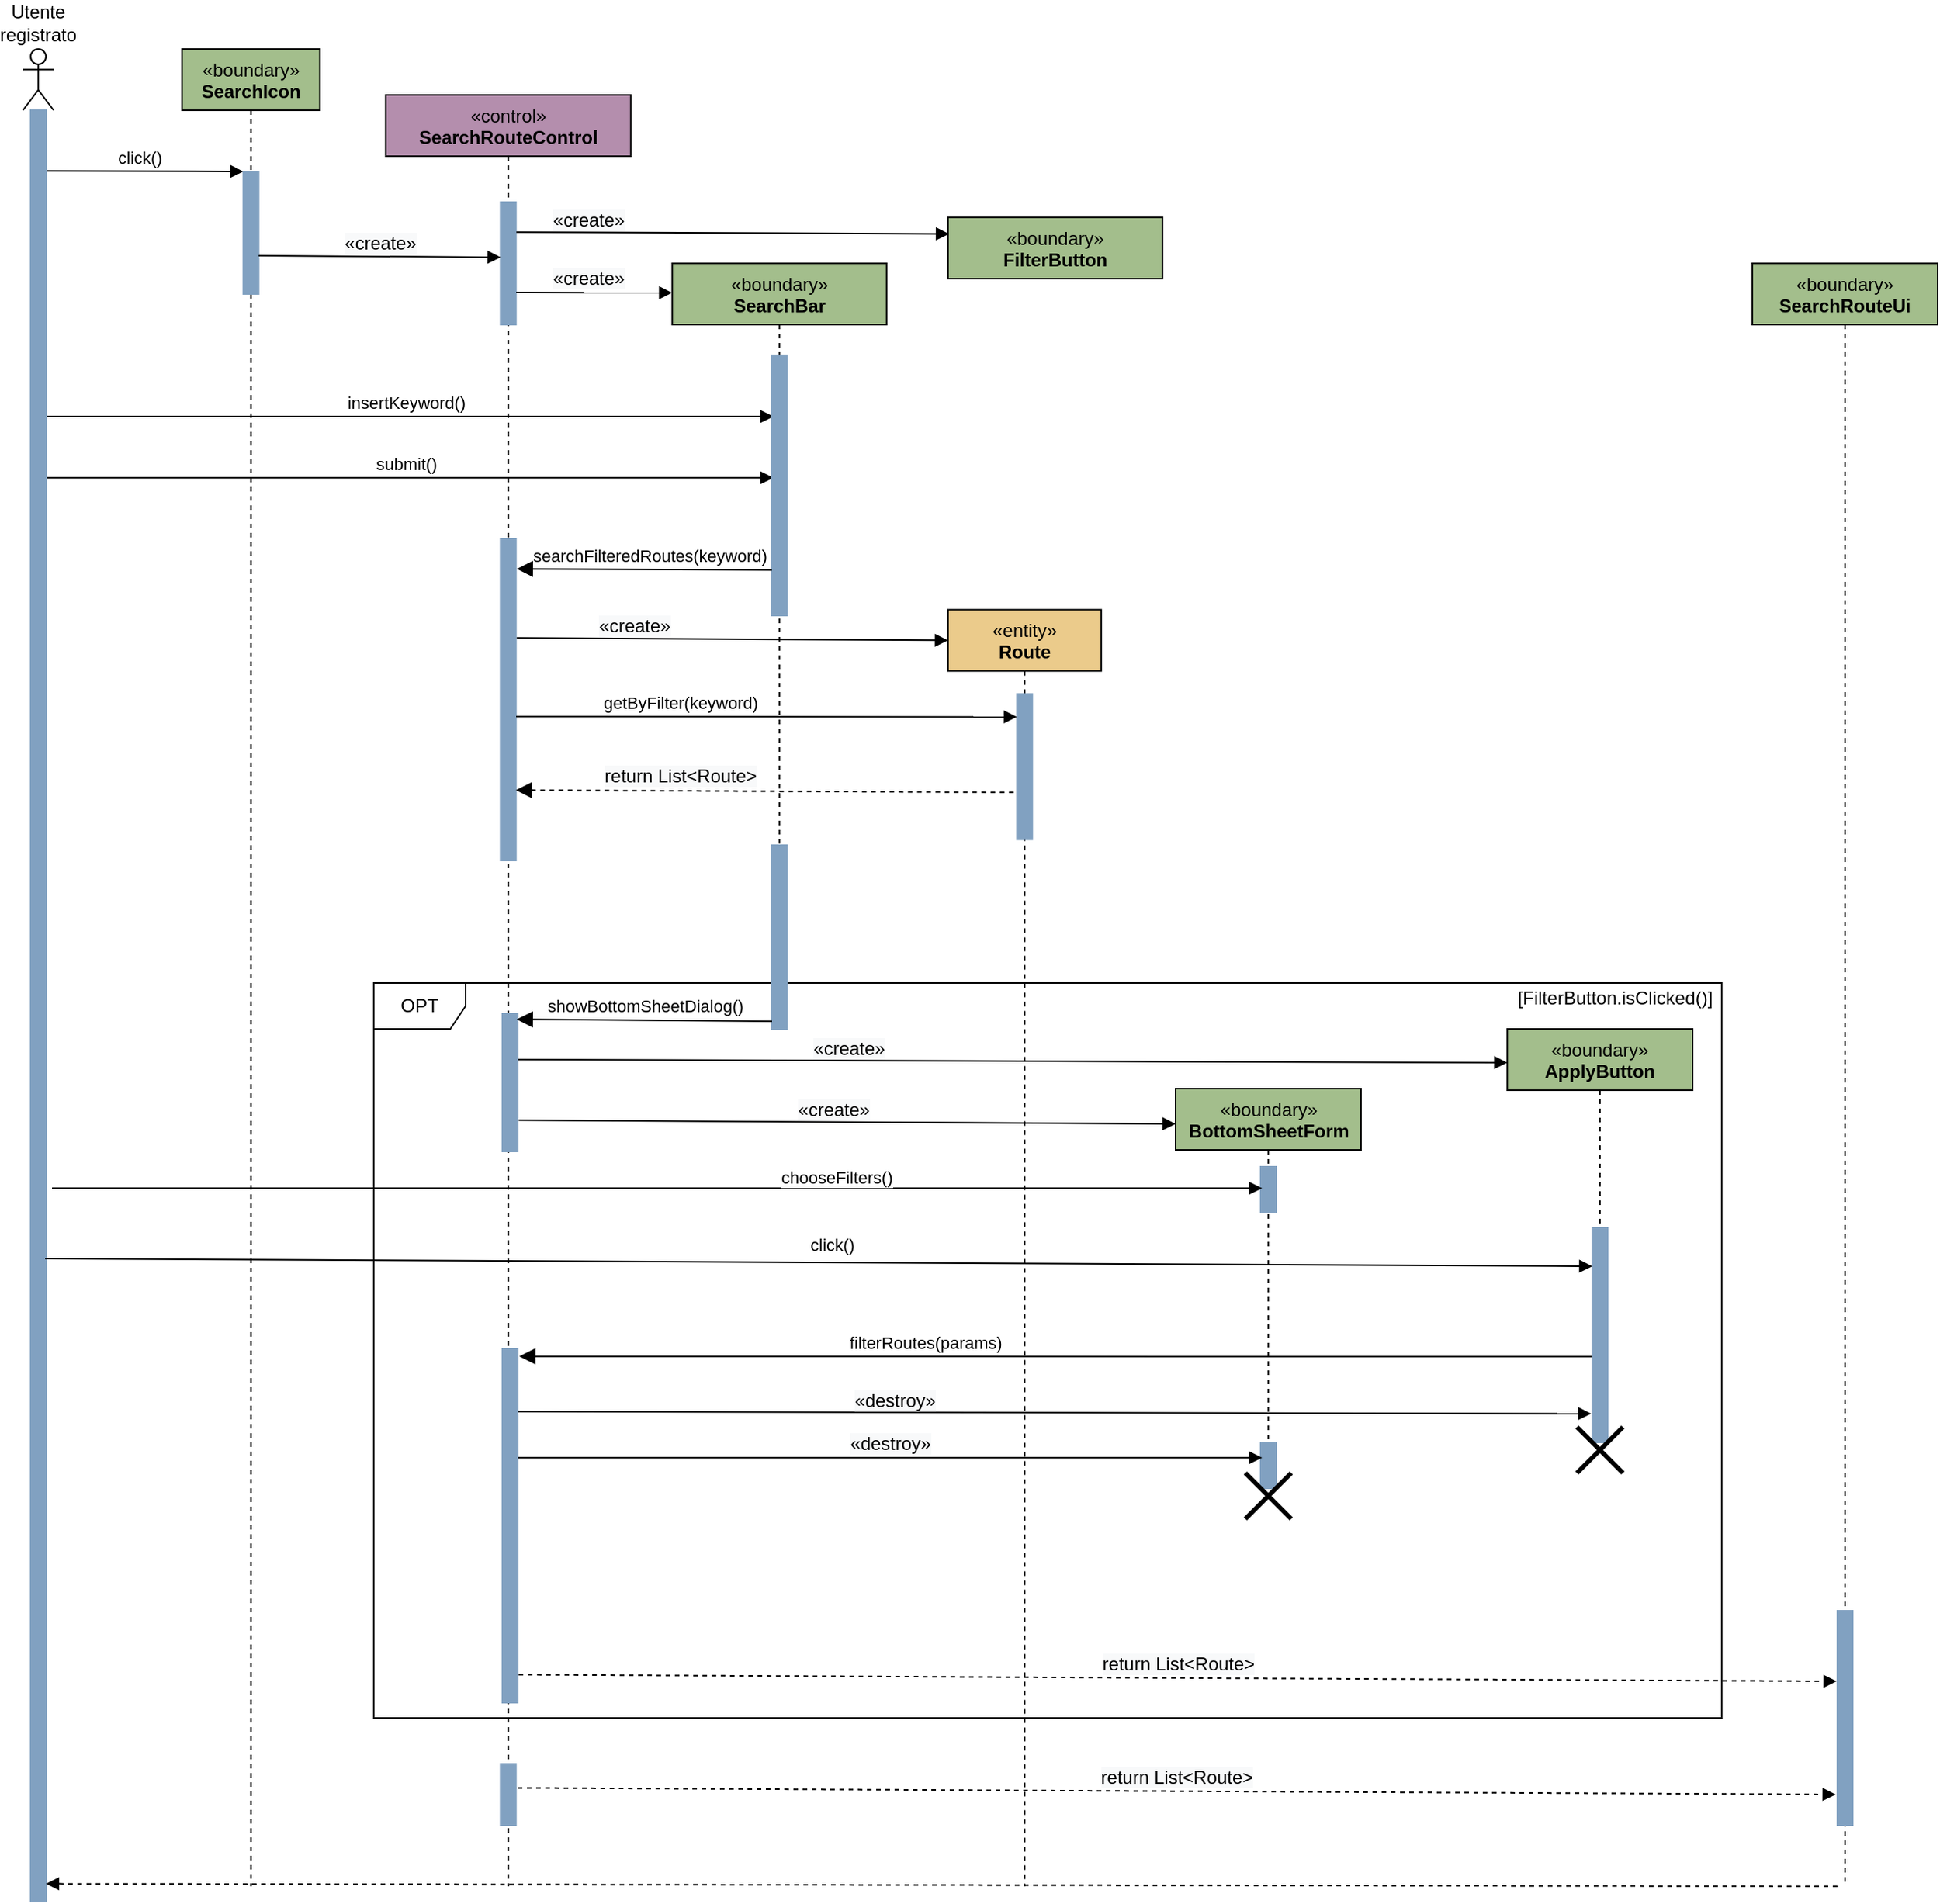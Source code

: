 <mxfile version="17.2.4" type="github" pages="2">
  <diagram id="DeaROObW_h7Y9myD4udL" name="Ricerca Itinerario">
    <mxGraphModel dx="3380" dy="2250" grid="1" gridSize="10" guides="1" tooltips="1" connect="1" arrows="1" fold="1" page="1" pageScale="1" pageWidth="827" pageHeight="1100" math="0" shadow="0">
      <root>
        <mxCell id="0" />
        <mxCell id="1" parent="0" />
        <mxCell id="ZRxIDi5r5gTPxb1IAKit-91" value="click()" style="html=1;verticalAlign=bottom;endArrow=block;entryX=0;entryY=0;exitX=1.017;exitY=0.062;exitDx=0;exitDy=0;exitPerimeter=0;" parent="1" target="ZRxIDi5r5gTPxb1IAKit-94" edge="1">
          <mxGeometry relative="1" as="geometry">
            <mxPoint x="1049" y="129.68" as="sourcePoint" />
          </mxGeometry>
        </mxCell>
        <mxCell id="ZRxIDi5r5gTPxb1IAKit-92" value="&lt;span&gt;«boundary»&lt;/span&gt;&lt;br&gt;&lt;b&gt;SearchIcon&lt;/b&gt;" style="shape=umlLifeline;perimeter=lifelinePerimeter;whiteSpace=wrap;html=1;container=1;collapsible=0;recursiveResize=0;outlineConnect=0;rounded=0;shadow=0;glass=0;strokeWidth=1;verticalAlign=top;fillColor=#A3BE8C;" parent="1" vertex="1">
          <mxGeometry x="1143.83" y="50" width="90" height="1200" as="geometry" />
        </mxCell>
        <mxCell id="ZRxIDi5r5gTPxb1IAKit-94" value="" style="html=1;points=[];perimeter=orthogonalPerimeter;fillColor=#81A1C1;strokeColor=#81A1C1;" parent="1" vertex="1">
          <mxGeometry x="1183.83" y="130" width="10" height="80" as="geometry" />
        </mxCell>
        <mxCell id="HkG34uqKck8fwj-3SdJJ-91" value="&lt;span&gt;«control»&lt;/span&gt;&lt;br&gt;&lt;b&gt;SearchRouteControl&lt;/b&gt;" style="shape=umlLifeline;perimeter=lifelinePerimeter;whiteSpace=wrap;html=1;container=1;collapsible=0;recursiveResize=0;outlineConnect=0;rounded=0;shadow=0;glass=0;strokeWidth=1;verticalAlign=top;fillColor=#B48EAD;" parent="1" vertex="1">
          <mxGeometry x="1276.83" y="80" width="160" height="1170" as="geometry" />
        </mxCell>
        <mxCell id="DlCXf7BBaBBKz4JRwbXP-91" value="" style="html=1;points=[];perimeter=orthogonalPerimeter;fillColor=#81A1C1;strokeColor=#81A1C1;" parent="HkG34uqKck8fwj-3SdJJ-91" vertex="1">
          <mxGeometry x="75" y="70" width="10" height="80" as="geometry" />
        </mxCell>
        <mxCell id="Vd8_HAAw_F-nBtrmGUYf-91" value="submit()" style="html=1;verticalAlign=bottom;endArrow=block;entryX=0;entryY=0.29;entryDx=0;entryDy=0;entryPerimeter=0;exitX=1;exitY=0.311;exitDx=0;exitDy=0;exitPerimeter=0;" parent="HkG34uqKck8fwj-3SdJJ-91" edge="1">
          <mxGeometry width="80" relative="1" as="geometry">
            <mxPoint x="-226.83" y="250.04" as="sourcePoint" />
            <mxPoint x="253.17" y="250.0" as="targetPoint" />
          </mxGeometry>
        </mxCell>
        <mxCell id="L1DdFZOxcLXIvZAq5ee--91" value="insertKeyword()" style="html=1;verticalAlign=bottom;endArrow=block;entryX=0;entryY=0.29;entryDx=0;entryDy=0;entryPerimeter=0;exitX=1;exitY=0.311;exitDx=0;exitDy=0;exitPerimeter=0;" parent="HkG34uqKck8fwj-3SdJJ-91" edge="1">
          <mxGeometry width="80" relative="1" as="geometry">
            <mxPoint x="-226.83" y="210.04" as="sourcePoint" />
            <mxPoint x="253.17" y="210.0" as="targetPoint" />
          </mxGeometry>
        </mxCell>
        <mxCell id="oZaGIQCi1j4ls5mKlfx8-98" value="" style="html=1;points=[];perimeter=orthogonalPerimeter;fillColor=#81A1C1;strokeColor=#81A1C1;" parent="HkG34uqKck8fwj-3SdJJ-91" vertex="1">
          <mxGeometry x="75" y="290" width="10" height="210" as="geometry" />
        </mxCell>
        <mxCell id="rXXvKDk6SKuOSA291Spy-101" value="" style="html=1;points=[];perimeter=orthogonalPerimeter;fillColor=#81A1C1;strokeColor=#81A1C1;" parent="HkG34uqKck8fwj-3SdJJ-91" vertex="1">
          <mxGeometry x="75" y="1090" width="10" height="40" as="geometry" />
        </mxCell>
        <mxCell id="HkG34uqKck8fwj-3SdJJ-93" value="&lt;span style=&quot;font-size: 12px ; background-color: rgb(248 , 249 , 250)&quot;&gt;«create»&lt;/span&gt;" style="html=1;verticalAlign=bottom;endArrow=block;entryX=0;entryY=0.52;entryDx=0;entryDy=0;entryPerimeter=0;exitX=1;exitY=0.813;exitDx=0;exitDy=0;exitPerimeter=0;" parent="1" edge="1">
          <mxGeometry width="80" relative="1" as="geometry">
            <mxPoint x="1193.83" y="185.04" as="sourcePoint" />
            <mxPoint x="1351.83" y="186" as="targetPoint" />
          </mxGeometry>
        </mxCell>
        <mxCell id="HkG34uqKck8fwj-3SdJJ-94" value="&lt;span&gt;«boundary»&lt;/span&gt;&lt;br&gt;&lt;b&gt;SearchBar&lt;/b&gt;" style="shape=umlLifeline;perimeter=lifelinePerimeter;whiteSpace=wrap;html=1;container=1;collapsible=0;recursiveResize=0;outlineConnect=0;rounded=0;shadow=0;glass=0;strokeWidth=1;verticalAlign=top;fillColor=#A3BE8C;" parent="1" vertex="1">
          <mxGeometry x="1463.83" y="190" width="140" height="400" as="geometry" />
        </mxCell>
        <mxCell id="HkG34uqKck8fwj-3SdJJ-95" value="" style="html=1;points=[];perimeter=orthogonalPerimeter;fillColor=#81A1C1;strokeColor=#81A1C1;" parent="HkG34uqKck8fwj-3SdJJ-94" vertex="1">
          <mxGeometry x="65" y="60" width="10" height="170" as="geometry" />
        </mxCell>
        <mxCell id="HkG34uqKck8fwj-3SdJJ-97" value="&lt;span style=&quot;font-size: 12px ; background-color: rgb(248 , 249 , 250)&quot;&gt;«create»&lt;/span&gt;" style="html=1;verticalAlign=bottom;endArrow=block;entryX=0;entryY=0.048;entryDx=0;entryDy=0;entryPerimeter=0;" parent="1" target="HkG34uqKck8fwj-3SdJJ-94" edge="1">
          <mxGeometry x="-0.077" width="80" relative="1" as="geometry">
            <mxPoint x="1362" y="209" as="sourcePoint" />
            <mxPoint x="1763.83" y="230" as="targetPoint" />
            <mxPoint as="offset" />
          </mxGeometry>
        </mxCell>
        <mxCell id="XNU6Ay-JMllA1GoPzWYk-91" value="Utente registrato" style="shape=umlLifeline;participant=umlActor;perimeter=lifelinePerimeter;whiteSpace=wrap;html=1;container=1;collapsible=0;recursiveResize=0;verticalAlign=bottom;spacingTop=36;outlineConnect=0;size=40;rounded=0;shadow=0;glass=0;labelPosition=center;verticalLabelPosition=top;align=center;strokeWidth=1;perimeterSpacing=0;" parent="1" vertex="1">
          <mxGeometry x="1040" y="50" width="20" height="1210" as="geometry" />
        </mxCell>
        <mxCell id="XNU6Ay-JMllA1GoPzWYk-92" value="" style="html=1;points=[];perimeter=orthogonalPerimeter;fillColor=#81A1C1;strokeColor=#81A1C1;" parent="XNU6Ay-JMllA1GoPzWYk-91" vertex="1">
          <mxGeometry x="5" y="40" width="10" height="1170" as="geometry" />
        </mxCell>
        <mxCell id="oZaGIQCi1j4ls5mKlfx8-92" value="searchFilteredRoutes(keyword)" style="html=1;verticalAlign=bottom;endArrow=block;endSize=8;strokeWidth=1;endFill=1;entryX=1.052;entryY=0.093;entryDx=0;entryDy=0;entryPerimeter=0;" parent="1" target="oZaGIQCi1j4ls5mKlfx8-98" edge="1">
          <mxGeometry x="-0.043" relative="1" as="geometry">
            <mxPoint x="1528.9" y="390.22" as="sourcePoint" />
            <mxPoint x="1369" y="390" as="targetPoint" />
            <mxPoint as="offset" />
          </mxGeometry>
        </mxCell>
        <mxCell id="oZaGIQCi1j4ls5mKlfx8-93" value="&lt;span style=&quot;font-size: 12px ; background-color: rgb(248 , 249 , 250)&quot;&gt;«create»&lt;/span&gt;" style="html=1;verticalAlign=bottom;endArrow=block;exitX=1.052;exitY=0.308;exitDx=0;exitDy=0;exitPerimeter=0;" parent="1" source="oZaGIQCi1j4ls5mKlfx8-98" edge="1">
          <mxGeometry x="-0.456" y="-1" width="80" relative="1" as="geometry">
            <mxPoint x="1369" y="436" as="sourcePoint" />
            <mxPoint x="1643.9" y="436.22" as="targetPoint" />
            <mxPoint as="offset" />
          </mxGeometry>
        </mxCell>
        <mxCell id="oZaGIQCi1j4ls5mKlfx8-94" value="&lt;span style=&quot;font-family: &amp;#34;helvetica&amp;#34; ; font-size: 12px ; background-color: rgb(248 , 249 , 250)&quot;&gt;return List&amp;lt;Route&amp;gt;&lt;/span&gt;" style="html=1;verticalAlign=bottom;endArrow=block;endSize=8;strokeWidth=1;endFill=1;dashed=1;exitX=-0.217;exitY=0.677;exitDx=0;exitDy=0;exitPerimeter=0;entryX=0.988;entryY=0.781;entryDx=0;entryDy=0;entryPerimeter=0;" parent="1" source="oZaGIQCi1j4ls5mKlfx8-96" target="oZaGIQCi1j4ls5mKlfx8-98" edge="1">
          <mxGeometry x="0.34" y="-1" relative="1" as="geometry">
            <mxPoint x="1683.9" y="536.22" as="sourcePoint" />
            <mxPoint x="1369" y="536" as="targetPoint" />
            <mxPoint as="offset" />
          </mxGeometry>
        </mxCell>
        <mxCell id="oZaGIQCi1j4ls5mKlfx8-95" value="&lt;span&gt;«entity»&lt;/span&gt;&lt;br&gt;&lt;b&gt;Route&lt;/b&gt;" style="shape=umlLifeline;perimeter=lifelinePerimeter;whiteSpace=wrap;html=1;container=1;collapsible=0;recursiveResize=0;outlineConnect=0;rounded=0;shadow=0;glass=0;strokeWidth=1;verticalAlign=top;fillColor=#EBCB8B;" parent="1" vertex="1">
          <mxGeometry x="1643.9" y="416.22" width="100" height="833.78" as="geometry" />
        </mxCell>
        <mxCell id="oZaGIQCi1j4ls5mKlfx8-96" value="" style="html=1;points=[];perimeter=orthogonalPerimeter;fillColor=#81A1C1;strokeColor=#81A1C1;" parent="oZaGIQCi1j4ls5mKlfx8-95" vertex="1">
          <mxGeometry x="45" y="55" width="10" height="95" as="geometry" />
        </mxCell>
        <mxCell id="oZaGIQCi1j4ls5mKlfx8-97" value="getByFilter(keyword)" style="html=1;verticalAlign=bottom;endArrow=block;" parent="oZaGIQCi1j4ls5mKlfx8-95" edge="1">
          <mxGeometry x="-0.344" relative="1" as="geometry">
            <mxPoint x="-281.9" y="69.78" as="sourcePoint" />
            <mxPoint x="45" y="70" as="targetPoint" />
            <mxPoint as="offset" />
          </mxGeometry>
        </mxCell>
        <mxCell id="oZaGIQCi1j4ls5mKlfx8-144" value="OPT" style="shape=umlFrame;whiteSpace=wrap;html=1;" parent="1" vertex="1">
          <mxGeometry x="1269" y="660" width="880" height="480" as="geometry" />
        </mxCell>
        <mxCell id="oZaGIQCi1j4ls5mKlfx8-145" value="" style="html=1;points=[];perimeter=orthogonalPerimeter;strokeColor=#81A1C1;fillColor=#81A1C1;" parent="1" vertex="1">
          <mxGeometry x="1353" y="899" width="10" height="231" as="geometry" />
        </mxCell>
        <mxCell id="oZaGIQCi1j4ls5mKlfx8-146" value="" style="html=1;points=[];perimeter=orthogonalPerimeter;strokeColor=#81A1C1;fillColor=#81A1C1;" parent="1" vertex="1">
          <mxGeometry x="1353" y="680" width="10" height="90" as="geometry" />
        </mxCell>
        <mxCell id="oZaGIQCi1j4ls5mKlfx8-147" value="" style="html=1;points=[];perimeter=orthogonalPerimeter;fillColor=#81A1C1;strokeColor=#81A1C1;" parent="1" vertex="1">
          <mxGeometry x="1528.83" y="570" width="10" height="120" as="geometry" />
        </mxCell>
        <mxCell id="oZaGIQCi1j4ls5mKlfx8-148" value="showBottomSheetDialog()" style="html=1;verticalAlign=bottom;endArrow=block;endSize=8;strokeWidth=1;endFill=1;exitX=0.017;exitY=0.958;exitDx=0;exitDy=0;exitPerimeter=0;entryX=0.933;entryY=0.041;entryDx=0;entryDy=0;entryPerimeter=0;" parent="1" source="oZaGIQCi1j4ls5mKlfx8-147" target="oZaGIQCi1j4ls5mKlfx8-146" edge="1">
          <mxGeometry relative="1" as="geometry">
            <mxPoint x="993.1" y="491.55" as="sourcePoint" />
            <mxPoint x="838" y="491" as="targetPoint" />
          </mxGeometry>
        </mxCell>
        <mxCell id="oZaGIQCi1j4ls5mKlfx8-149" value="&lt;span&gt;«boundary»&lt;/span&gt;&lt;br&gt;&lt;b&gt;BottomSheetForm&lt;/b&gt;" style="shape=umlLifeline;perimeter=lifelinePerimeter;whiteSpace=wrap;html=1;container=1;collapsible=0;recursiveResize=0;outlineConnect=0;rounded=0;shadow=0;glass=0;strokeWidth=1;verticalAlign=top;fillColor=#A3BE8C;" parent="1" vertex="1">
          <mxGeometry x="1792.5" y="729" width="121" height="261" as="geometry" />
        </mxCell>
        <mxCell id="rXXvKDk6SKuOSA291Spy-97" value="" style="html=1;points=[];perimeter=orthogonalPerimeter;fillColor=#81A1C1;strokeColor=#81A1C1;" parent="oZaGIQCi1j4ls5mKlfx8-149" vertex="1">
          <mxGeometry x="55.5" y="51" width="10" height="30" as="geometry" />
        </mxCell>
        <mxCell id="xLNInJoyr-VTGiOIyRIJ-93" value="" style="html=1;points=[];perimeter=orthogonalPerimeter;fillColor=#81A1C1;strokeColor=#81A1C1;" parent="oZaGIQCi1j4ls5mKlfx8-149" vertex="1">
          <mxGeometry x="55.5" y="231" width="10" height="30" as="geometry" />
        </mxCell>
        <mxCell id="oZaGIQCi1j4ls5mKlfx8-151" value="[FilterButton.isClicked()]" style="text;html=1;align=center;verticalAlign=middle;resizable=0;points=[];autosize=1;strokeColor=none;fillColor=none;" parent="1" vertex="1">
          <mxGeometry x="2009" y="660" width="140" height="20" as="geometry" />
        </mxCell>
        <mxCell id="oZaGIQCi1j4ls5mKlfx8-152" value="filterRoutes(params)" style="html=1;verticalAlign=bottom;endArrow=block;endSize=8;strokeWidth=1;endFill=1;entryX=1.1;entryY=0.021;entryDx=0;entryDy=0;entryPerimeter=0;exitX=-0.005;exitY=0.6;exitDx=0;exitDy=0;exitPerimeter=0;" parent="1" source="rXXvKDk6SKuOSA291Spy-94" target="oZaGIQCi1j4ls5mKlfx8-145" edge="1">
          <mxGeometry x="0.243" relative="1" as="geometry">
            <mxPoint x="1848.14" y="908" as="sourcePoint" />
            <mxPoint x="1358" y="880" as="targetPoint" />
            <mxPoint as="offset" />
          </mxGeometry>
        </mxCell>
        <mxCell id="oZaGIQCi1j4ls5mKlfx8-156" value="&lt;span style=&quot;font-family: &amp;#34;helvetica&amp;#34; ; font-size: 12px ; background-color: rgb(248 , 249 , 250)&quot;&gt;return List&amp;lt;Route&amp;gt;&lt;/span&gt;" style="html=1;verticalAlign=bottom;endArrow=block;dashed=1;exitX=1.059;exitY=0.921;exitDx=0;exitDy=0;exitPerimeter=0;entryX=-0.05;entryY=0.329;entryDx=0;entryDy=0;entryPerimeter=0;" parent="1" source="oZaGIQCi1j4ls5mKlfx8-145" target="rXXvKDk6SKuOSA291Spy-99" edge="1">
          <mxGeometry relative="1" as="geometry">
            <mxPoint x="1369" y="1120" as="sourcePoint" />
            <mxPoint x="2219" y="1120" as="targetPoint" />
          </mxGeometry>
        </mxCell>
        <mxCell id="rqmrQ54Js0dZs-zABczx-91" value="chooseFilters()" style="html=1;verticalAlign=bottom;endArrow=block;" parent="1" edge="1">
          <mxGeometry x="0.295" y="-2" width="80" relative="1" as="geometry">
            <mxPoint x="1059" y="794" as="sourcePoint" />
            <mxPoint x="1849" y="794" as="targetPoint" />
            <mxPoint as="offset" />
          </mxGeometry>
        </mxCell>
        <mxCell id="rXXvKDk6SKuOSA291Spy-91" value="&lt;span style=&quot;font-size: 12px ; background-color: rgb(248 , 249 , 250)&quot;&gt;«create»&lt;/span&gt;" style="html=1;verticalAlign=bottom;endArrow=block;exitX=1.067;exitY=0.774;exitDx=0;exitDy=0;exitPerimeter=0;" parent="1" source="oZaGIQCi1j4ls5mKlfx8-146" edge="1">
          <mxGeometry x="-0.042" y="-1" width="80" relative="1" as="geometry">
            <mxPoint x="1382.5" y="750" as="sourcePoint" />
            <mxPoint x="1792.5" y="752" as="targetPoint" />
            <mxPoint as="offset" />
          </mxGeometry>
        </mxCell>
        <mxCell id="rXXvKDk6SKuOSA291Spy-92" value="&lt;span style=&quot;font-size: 12px ; background-color: rgb(248 , 249 , 250)&quot;&gt;«create»&lt;/span&gt;" style="html=1;verticalAlign=bottom;endArrow=block;exitX=1.052;exitY=0.308;exitDx=0;exitDy=0;exitPerimeter=0;" parent="1" edge="1">
          <mxGeometry x="-0.331" y="-1" width="80" relative="1" as="geometry">
            <mxPoint x="1363" y="710" as="sourcePoint" />
            <mxPoint x="2009" y="712" as="targetPoint" />
            <mxPoint as="offset" />
          </mxGeometry>
        </mxCell>
        <mxCell id="rXXvKDk6SKuOSA291Spy-93" value="&lt;span&gt;«boundary»&lt;/span&gt;&lt;br&gt;&lt;b&gt;ApplyButton&lt;/b&gt;" style="shape=umlLifeline;perimeter=lifelinePerimeter;whiteSpace=wrap;html=1;container=1;collapsible=0;recursiveResize=0;outlineConnect=0;rounded=0;shadow=0;glass=0;strokeWidth=1;verticalAlign=top;fillColor=#A3BE8C;" parent="1" vertex="1">
          <mxGeometry x="2009" y="690" width="121" height="270" as="geometry" />
        </mxCell>
        <mxCell id="rXXvKDk6SKuOSA291Spy-94" value="" style="html=1;points=[];perimeter=orthogonalPerimeter;fillColor=#81A1C1;strokeColor=#81A1C1;" parent="rXXvKDk6SKuOSA291Spy-93" vertex="1">
          <mxGeometry x="55.5" y="130" width="10" height="140" as="geometry" />
        </mxCell>
        <mxCell id="rXXvKDk6SKuOSA291Spy-96" value="click()" style="html=1;verticalAlign=bottom;endArrow=block;exitX=1;exitY=0.721;exitDx=0;exitDy=0;exitPerimeter=0;" parent="rXXvKDk6SKuOSA291Spy-93" edge="1">
          <mxGeometry x="0.019" y="3" width="80" relative="1" as="geometry">
            <mxPoint x="-954.5" y="150" as="sourcePoint" />
            <mxPoint x="55.5" y="155" as="targetPoint" />
            <mxPoint x="-1" as="offset" />
          </mxGeometry>
        </mxCell>
        <mxCell id="rXXvKDk6SKuOSA291Spy-98" value="&lt;span&gt;«boundary»&lt;/span&gt;&lt;br&gt;&lt;b&gt;SearchRouteUi&lt;/b&gt;" style="shape=umlLifeline;perimeter=lifelinePerimeter;whiteSpace=wrap;html=1;container=1;collapsible=0;recursiveResize=0;outlineConnect=0;rounded=0;shadow=0;glass=0;strokeWidth=1;verticalAlign=top;fillColor=#A3BE8C;" parent="1" vertex="1">
          <mxGeometry x="2169" y="190" width="121" height="1060" as="geometry" />
        </mxCell>
        <mxCell id="rXXvKDk6SKuOSA291Spy-99" value="" style="html=1;points=[];perimeter=orthogonalPerimeter;fillColor=#81A1C1;strokeColor=#81A1C1;" parent="rXXvKDk6SKuOSA291Spy-98" vertex="1">
          <mxGeometry x="55.5" y="880" width="10" height="140" as="geometry" />
        </mxCell>
        <mxCell id="rXXvKDk6SKuOSA291Spy-102" value="&lt;span style=&quot;font-family: &amp;#34;helvetica&amp;#34; ; font-size: 12px ; background-color: rgb(248 , 249 , 250)&quot;&gt;return List&amp;lt;Route&amp;gt;&lt;/span&gt;" style="html=1;verticalAlign=bottom;endArrow=block;dashed=1;exitX=1.059;exitY=0.921;exitDx=0;exitDy=0;exitPerimeter=0;entryX=-0.05;entryY=0.329;entryDx=0;entryDy=0;entryPerimeter=0;" parent="1" edge="1">
          <mxGeometry relative="1" as="geometry">
            <mxPoint x="1363" y="1185.69" as="sourcePoint" />
            <mxPoint x="2223.41" y="1189.999" as="targetPoint" />
          </mxGeometry>
        </mxCell>
        <mxCell id="n5x0Bl8s2YS2LM4TemCX-91" style="edgeStyle=none;html=1;dashed=1;entryX=1;entryY=0.99;entryDx=0;entryDy=0;entryPerimeter=0;endArrow=block;endFill=1;" parent="1" target="XNU6Ay-JMllA1GoPzWYk-92" edge="1">
          <mxGeometry relative="1" as="geometry">
            <mxPoint x="1560.96" y="1250" as="targetPoint" />
            <mxPoint x="2224.5" y="1250" as="sourcePoint" />
          </mxGeometry>
        </mxCell>
        <mxCell id="xLNInJoyr-VTGiOIyRIJ-91" value="&lt;span style=&quot;font-size: 12px ; background-color: rgb(248 , 249 , 250)&quot;&gt;«&lt;/span&gt;&lt;span style=&quot;font-size: 12px ; background-color: rgb(248 , 249 , 250)&quot;&gt;destroy»&lt;/span&gt;" style="html=1;verticalAlign=bottom;endArrow=block;exitX=1.032;exitY=0.519;exitDx=0;exitDy=0;exitPerimeter=0;" parent="1" edge="1">
          <mxGeometry width="80" relative="1" as="geometry">
            <mxPoint x="1363.0" y="970" as="sourcePoint" />
            <mxPoint x="1849" y="970" as="targetPoint" />
          </mxGeometry>
        </mxCell>
        <mxCell id="xLNInJoyr-VTGiOIyRIJ-92" value="" style="shape=umlDestroy;whiteSpace=wrap;html=1;strokeWidth=3;" parent="1" vertex="1">
          <mxGeometry x="1838" y="980" width="30" height="30" as="geometry" />
        </mxCell>
        <mxCell id="u3lwbkfjE5zD3Ef9RMA3-91" value="" style="shape=umlDestroy;whiteSpace=wrap;html=1;strokeWidth=3;" parent="1" vertex="1">
          <mxGeometry x="2054.5" y="950" width="30" height="30" as="geometry" />
        </mxCell>
        <mxCell id="u3lwbkfjE5zD3Ef9RMA3-93" value="&lt;span style=&quot;font-size: 12px ; background-color: rgb(248 , 249 , 250)&quot;&gt;«&lt;/span&gt;&lt;span style=&quot;font-size: 12px ; background-color: rgb(248 , 249 , 250)&quot;&gt;destroy»&lt;/span&gt;" style="html=1;verticalAlign=bottom;endArrow=block;exitX=1.007;exitY=0.177;exitDx=0;exitDy=0;exitPerimeter=0;entryX=-0.074;entryY=0.866;entryDx=0;entryDy=0;entryPerimeter=0;" parent="1" source="oZaGIQCi1j4ls5mKlfx8-145" target="rXXvKDk6SKuOSA291Spy-94" edge="1">
          <mxGeometry x="-0.299" y="-2" width="80" relative="1" as="geometry">
            <mxPoint x="1369" y="920" as="sourcePoint" />
            <mxPoint x="2059" y="920" as="targetPoint" />
            <mxPoint as="offset" />
          </mxGeometry>
        </mxCell>
        <mxCell id="u3lwbkfjE5zD3Ef9RMA3-94" value="&lt;span style=&quot;font-size: 12px ; background-color: rgb(248 , 249 , 250)&quot;&gt;«create»&lt;/span&gt;" style="html=1;verticalAlign=bottom;endArrow=block;exitX=1.029;exitY=0.245;exitDx=0;exitDy=0;exitPerimeter=0;" parent="1" source="DlCXf7BBaBBKz4JRwbXP-91" edge="1">
          <mxGeometry x="-0.668" y="-1" width="80" relative="1" as="geometry">
            <mxPoint x="1363" y="169.23" as="sourcePoint" />
            <mxPoint x="1644.55" y="170.77" as="targetPoint" />
            <mxPoint as="offset" />
          </mxGeometry>
        </mxCell>
        <mxCell id="MTWUDVnyQcvQ-v8lSQ32-91" value="&lt;span&gt;«boundary»&lt;/span&gt;&lt;br&gt;&lt;b&gt;FilterButton&lt;/b&gt;" style="shape=umlLifeline;perimeter=lifelinePerimeter;whiteSpace=wrap;html=1;container=1;collapsible=0;recursiveResize=0;outlineConnect=0;rounded=0;shadow=0;glass=0;strokeWidth=1;verticalAlign=top;fillColor=#A3BE8C;" parent="1" vertex="1">
          <mxGeometry x="1643.9" y="160" width="140" height="40" as="geometry" />
        </mxCell>
      </root>
    </mxGraphModel>
  </diagram>
  <diagram id="UQldgaHxq9I9A6M_06xW" name="Segnala itinerario">
    <mxGraphModel dx="1485" dy="-206" grid="1" gridSize="10" guides="1" tooltips="1" connect="1" arrows="1" fold="1" page="1" pageScale="1" pageWidth="840" pageHeight="1000" math="0" shadow="0">
      <root>
        <mxCell id="i8JgHxJa6yTCcJVKJKzG-0" />
        <mxCell id="i8JgHxJa6yTCcJVKJKzG-1" parent="i8JgHxJa6yTCcJVKJKzG-0" />
        <mxCell id="VvvpYEHHAU6UZtUqJVE0-0" value="Utente registrato" style="shape=umlLifeline;participant=umlActor;perimeter=lifelinePerimeter;whiteSpace=wrap;html=1;container=1;collapsible=0;recursiveResize=0;verticalAlign=bottom;spacingTop=36;outlineConnect=0;size=40;rounded=0;shadow=0;glass=0;labelPosition=center;verticalLabelPosition=top;align=center;strokeWidth=1;perimeterSpacing=0;" parent="i8JgHxJa6yTCcJVKJKzG-1" vertex="1">
          <mxGeometry x="17" y="1160" width="20" height="670" as="geometry" />
        </mxCell>
        <mxCell id="VvvpYEHHAU6UZtUqJVE0-1" value="" style="html=1;points=[];perimeter=orthogonalPerimeter;fillColor=#81A1C1;strokeColor=#81A1C1;" parent="VvvpYEHHAU6UZtUqJVE0-0" vertex="1">
          <mxGeometry x="5" y="40" width="10" height="640" as="geometry" />
        </mxCell>
        <mxCell id="VvvpYEHHAU6UZtUqJVE0-2" value="&lt;span&gt;«boundary»&lt;/span&gt;&lt;br&gt;&lt;b&gt;ReportButton&lt;/b&gt;" style="shape=umlLifeline;perimeter=lifelinePerimeter;whiteSpace=wrap;html=1;container=1;collapsible=0;recursiveResize=0;outlineConnect=0;rounded=0;shadow=0;glass=0;strokeWidth=1;verticalAlign=top;fillColor=#A3BE8C;" parent="i8JgHxJa6yTCcJVKJKzG-1" vertex="1">
          <mxGeometry x="127" y="1160" width="90" height="670" as="geometry" />
        </mxCell>
        <mxCell id="VvvpYEHHAU6UZtUqJVE0-23" value="click()" style="html=1;verticalAlign=bottom;endArrow=block;exitX=1.017;exitY=0.062;exitDx=0;exitDy=0;exitPerimeter=0;" parent="VvvpYEHHAU6UZtUqJVE0-2" edge="1">
          <mxGeometry x="-0.28" relative="1" as="geometry">
            <mxPoint x="-95" y="350" as="sourcePoint" />
            <mxPoint x="530" y="350" as="targetPoint" />
            <mxPoint as="offset" />
          </mxGeometry>
        </mxCell>
        <mxCell id="VvvpYEHHAU6UZtUqJVE0-3" value="" style="html=1;points=[];perimeter=orthogonalPerimeter;fillColor=#81A1C1;strokeColor=#81A1C1;" parent="i8JgHxJa6yTCcJVKJKzG-1" vertex="1">
          <mxGeometry x="167" y="1240" width="10" height="80" as="geometry" />
        </mxCell>
        <mxCell id="VvvpYEHHAU6UZtUqJVE0-4" value="click()" style="html=1;verticalAlign=bottom;endArrow=block;entryX=0;entryY=0;exitX=1.017;exitY=0.062;exitDx=0;exitDy=0;exitPerimeter=0;" parent="i8JgHxJa6yTCcJVKJKzG-1" source="VvvpYEHHAU6UZtUqJVE0-1" target="VvvpYEHHAU6UZtUqJVE0-3" edge="1">
          <mxGeometry relative="1" as="geometry">
            <mxPoint x="47" y="1240" as="sourcePoint" />
          </mxGeometry>
        </mxCell>
        <mxCell id="VvvpYEHHAU6UZtUqJVE0-5" value="&lt;span&gt;«control»&lt;/span&gt;&lt;br&gt;&lt;b&gt;ReportRouteControl&lt;/b&gt;" style="shape=umlLifeline;perimeter=lifelinePerimeter;whiteSpace=wrap;html=1;container=1;collapsible=0;recursiveResize=0;outlineConnect=0;rounded=0;shadow=0;glass=0;strokeWidth=1;verticalAlign=top;fillColor=#B48EAD;" parent="i8JgHxJa6yTCcJVKJKzG-1" vertex="1">
          <mxGeometry x="260" y="1200" width="160" height="630" as="geometry" />
        </mxCell>
        <mxCell id="VvvpYEHHAU6UZtUqJVE0-31" value="" style="html=1;points=[];perimeter=orthogonalPerimeter;fillColor=#81A1C1;strokeColor=#81A1C1;" parent="VvvpYEHHAU6UZtUqJVE0-5" vertex="1">
          <mxGeometry x="75" y="400" width="10" height="180" as="geometry" />
        </mxCell>
        <mxCell id="VvvpYEHHAU6UZtUqJVE0-8" value="&lt;span&gt;«boundary»&lt;/span&gt;&lt;br&gt;&lt;b&gt;ReportForm&lt;/b&gt;" style="shape=umlLifeline;perimeter=lifelinePerimeter;whiteSpace=wrap;html=1;container=1;collapsible=0;recursiveResize=0;outlineConnect=0;rounded=0;shadow=0;glass=0;strokeWidth=1;verticalAlign=top;fillColor=#A3BE8C;" parent="i8JgHxJa6yTCcJVKJKzG-1" vertex="1">
          <mxGeometry x="447" y="1310" width="140" height="400" as="geometry" />
        </mxCell>
        <mxCell id="VvvpYEHHAU6UZtUqJVE0-9" value="" style="html=1;points=[];perimeter=orthogonalPerimeter;fillColor=#81A1C1;strokeColor=#81A1C1;" parent="VvvpYEHHAU6UZtUqJVE0-8" vertex="1">
          <mxGeometry x="65" y="60" width="10" height="100" as="geometry" />
        </mxCell>
        <mxCell id="VvvpYEHHAU6UZtUqJVE0-33" value="" style="html=1;points=[];perimeter=orthogonalPerimeter;fillColor=#81A1C1;strokeColor=#81A1C1;" parent="VvvpYEHHAU6UZtUqJVE0-8" vertex="1">
          <mxGeometry x="65" y="350" width="10" height="20" as="geometry" />
        </mxCell>
        <mxCell id="VvvpYEHHAU6UZtUqJVE0-10" value="&lt;span style=&quot;font-size: 12px ; background-color: rgb(248 , 249 , 250)&quot;&gt;«create»&lt;/span&gt;" style="html=1;verticalAlign=bottom;endArrow=block;entryX=0;entryY=0.048;entryDx=0;entryDy=0;entryPerimeter=0;" parent="i8JgHxJa6yTCcJVKJKzG-1" source="VvvpYEHHAU6UZtUqJVE0-6" target="VvvpYEHHAU6UZtUqJVE0-8" edge="1">
          <mxGeometry width="80" relative="1" as="geometry">
            <mxPoint x="531" y="1350" as="sourcePoint" />
            <mxPoint x="747" y="1350" as="targetPoint" />
          </mxGeometry>
        </mxCell>
        <mxCell id="VvvpYEHHAU6UZtUqJVE0-11" value="insertFields()" style="html=1;verticalAlign=bottom;endArrow=block;entryX=0;entryY=0.29;entryDx=0;entryDy=0;entryPerimeter=0;exitX=1;exitY=0.311;exitDx=0;exitDy=0;exitPerimeter=0;" parent="i8JgHxJa6yTCcJVKJKzG-1" source="VvvpYEHHAU6UZtUqJVE0-1" target="VvvpYEHHAU6UZtUqJVE0-9" edge="1">
          <mxGeometry width="80" relative="1" as="geometry">
            <mxPoint x="37" y="1399" as="sourcePoint" />
            <mxPoint x="507" y="1409" as="targetPoint" />
          </mxGeometry>
        </mxCell>
        <mxCell id="VvvpYEHHAU6UZtUqJVE0-16" value="&lt;span&gt;«entity»&lt;/span&gt;&lt;br&gt;&lt;b&gt;Report&lt;/b&gt;" style="shape=umlLifeline;perimeter=lifelinePerimeter;whiteSpace=wrap;html=1;container=1;collapsible=0;recursiveResize=0;outlineConnect=0;rounded=0;shadow=0;glass=0;strokeWidth=1;verticalAlign=top;fillColor=#EBCB8B;" parent="i8JgHxJa6yTCcJVKJKzG-1" vertex="1">
          <mxGeometry x="722.04" y="1630" width="100" height="200" as="geometry" />
        </mxCell>
        <mxCell id="VvvpYEHHAU6UZtUqJVE0-17" value="" style="html=1;points=[];perimeter=orthogonalPerimeter;fillColor=#81A1C1;strokeColor=#81A1C1;" parent="VvvpYEHHAU6UZtUqJVE0-16" vertex="1">
          <mxGeometry x="45" y="55" width="10" height="85" as="geometry" />
        </mxCell>
        <mxCell id="VvvpYEHHAU6UZtUqJVE0-18" value="&lt;span style=&quot;font-size: 12px ; text-align: left ; background-color: rgb(248 , 249 , 250)&quot;&gt;createReport(report)&lt;/span&gt;" style="html=1;verticalAlign=bottom;endArrow=block;exitX=1;exitY=0.894;exitDx=0;exitDy=0;exitPerimeter=0;" parent="VvvpYEHHAU6UZtUqJVE0-16" source="VvvpYEHHAU6UZtUqJVE0-31" edge="1">
          <mxGeometry width="80" relative="1" as="geometry">
            <mxPoint x="-105.04" y="130.0" as="sourcePoint" />
            <mxPoint x="45" y="130.46" as="targetPoint" />
          </mxGeometry>
        </mxCell>
        <mxCell id="VvvpYEHHAU6UZtUqJVE0-20" style="edgeStyle=none;html=1;dashed=1;entryX=1;entryY=0.984;entryDx=0;entryDy=0;entryPerimeter=0;" parent="i8JgHxJa6yTCcJVKJKzG-1" source="VvvpYEHHAU6UZtUqJVE0-16" target="VvvpYEHHAU6UZtUqJVE0-1" edge="1">
          <mxGeometry relative="1" as="geometry">
            <mxPoint x="89.4" y="1830" as="targetPoint" />
            <mxPoint x="867" y="1830.2" as="sourcePoint" />
          </mxGeometry>
        </mxCell>
        <mxCell id="VvvpYEHHAU6UZtUqJVE0-24" value="&lt;span&gt;«boundary»&lt;/span&gt;&lt;br&gt;&lt;b&gt;SendReportButton&lt;/b&gt;" style="shape=umlLifeline;perimeter=lifelinePerimeter;whiteSpace=wrap;html=1;container=1;collapsible=0;recursiveResize=0;outlineConnect=0;rounded=0;shadow=0;glass=0;strokeWidth=1;verticalAlign=top;fillColor=#A3BE8C;" parent="i8JgHxJa6yTCcJVKJKzG-1" vertex="1">
          <mxGeometry x="607.04" y="1260" width="115" height="570" as="geometry" />
        </mxCell>
        <mxCell id="VvvpYEHHAU6UZtUqJVE0-26" value="" style="html=1;points=[];perimeter=orthogonalPerimeter;fillColor=#81A1C1;strokeColor=#81A1C1;" parent="VvvpYEHHAU6UZtUqJVE0-24" vertex="1">
          <mxGeometry x="52.5" y="240" width="10" height="130" as="geometry" />
        </mxCell>
        <mxCell id="SSVCtZtMCdmjNOWpTx1y-2" value="&lt;span style=&quot;font-size: 12px ; background-color: rgb(248 , 249 , 250)&quot;&gt;«create»&lt;/span&gt;" style="html=1;verticalAlign=bottom;endArrow=block;exitX=1;exitY=0.278;exitDx=0;exitDy=0;exitPerimeter=0;" parent="VvvpYEHHAU6UZtUqJVE0-24" source="VvvpYEHHAU6UZtUqJVE0-31" edge="1">
          <mxGeometry x="-0.602" width="80" relative="1" as="geometry">
            <mxPoint x="-257.04" y="390" as="sourcePoint" />
            <mxPoint x="115.0" y="390" as="targetPoint" />
            <mxPoint as="offset" />
          </mxGeometry>
        </mxCell>
        <mxCell id="VvvpYEHHAU6UZtUqJVE0-6" value="" style="html=1;points=[];perimeter=orthogonalPerimeter;fillColor=#81A1C1;strokeColor=#81A1C1;" parent="i8JgHxJa6yTCcJVKJKzG-1" vertex="1">
          <mxGeometry x="335" y="1280" width="10" height="50" as="geometry" />
        </mxCell>
        <mxCell id="VvvpYEHHAU6UZtUqJVE0-30" value="&lt;span style=&quot;font-size: 12px ; background-color: rgb(248 , 249 , 250)&quot;&gt;«create»&lt;/span&gt;" style="html=1;verticalAlign=bottom;endArrow=block;entryX=0;entryY=0.52;entryDx=0;entryDy=0;entryPerimeter=0;exitX=1;exitY=0.813;exitDx=0;exitDy=0;exitPerimeter=0;" parent="i8JgHxJa6yTCcJVKJKzG-1" source="VvvpYEHHAU6UZtUqJVE0-3" target="VvvpYEHHAU6UZtUqJVE0-6" edge="1">
          <mxGeometry width="80" relative="1" as="geometry">
            <mxPoint x="185" y="1303.04" as="sourcePoint" />
            <mxPoint x="300" y="1306.96" as="targetPoint" />
          </mxGeometry>
        </mxCell>
        <mxCell id="VvvpYEHHAU6UZtUqJVE0-19" value="" style="shape=umlDestroy;whiteSpace=wrap;html=1;strokeWidth=3;" parent="i8JgHxJa6yTCcJVKJKzG-1" vertex="1">
          <mxGeometry x="502" y="1700" width="30" height="30" as="geometry" />
        </mxCell>
        <mxCell id="VvvpYEHHAU6UZtUqJVE0-32" value="createReport(report)" style="html=1;verticalAlign=bottom;endArrow=block;endSize=8;strokeWidth=1;endFill=1;entryX=1;entryY=0.161;entryDx=0;entryDy=0;entryPerimeter=0;" parent="i8JgHxJa6yTCcJVKJKzG-1" source="VvvpYEHHAU6UZtUqJVE0-26" target="VvvpYEHHAU6UZtUqJVE0-31" edge="1">
          <mxGeometry x="0.332" relative="1" as="geometry">
            <mxPoint x="657" y="1600" as="sourcePoint" />
            <mxPoint x="350" y="1630" as="targetPoint" />
            <mxPoint as="offset" />
          </mxGeometry>
        </mxCell>
        <mxCell id="VvvpYEHHAU6UZtUqJVE0-34" value="&lt;span style=&quot;font-size: 12px ; background-color: rgb(248 , 249 , 250)&quot;&gt;«&lt;/span&gt;&lt;span style=&quot;font-size: 12px ; background-color: rgb(248 , 249 , 250)&quot;&gt;destroy»&lt;/span&gt;" style="html=1;verticalAlign=bottom;endArrow=block;entryX=0.033;entryY=0.725;entryDx=0;entryDy=0;entryPerimeter=0;exitX=1;exitY=0.406;exitDx=0;exitDy=0;exitPerimeter=0;" parent="i8JgHxJa6yTCcJVKJKzG-1" source="VvvpYEHHAU6UZtUqJVE0-31" target="VvvpYEHHAU6UZtUqJVE0-33" edge="1">
          <mxGeometry width="80" relative="1" as="geometry">
            <mxPoint x="350" y="1675" as="sourcePoint" />
            <mxPoint x="447" y="1684.17" as="targetPoint" />
          </mxGeometry>
        </mxCell>
        <mxCell id="SSVCtZtMCdmjNOWpTx1y-0" value="&lt;span style=&quot;font-size: 12px ; background-color: rgb(248 , 249 , 250)&quot;&gt;«create»&lt;/span&gt;" style="html=1;verticalAlign=bottom;endArrow=block;exitX=0.983;exitY=0.207;exitDx=0;exitDy=0;exitPerimeter=0;" parent="i8JgHxJa6yTCcJVKJKzG-1" source="VvvpYEHHAU6UZtUqJVE0-6" edge="1">
          <mxGeometry width="80" relative="1" as="geometry">
            <mxPoint x="387" y="1290" as="sourcePoint" />
            <mxPoint x="607" y="1290" as="targetPoint" />
          </mxGeometry>
        </mxCell>
      </root>
    </mxGraphModel>
  </diagram>
</mxfile>
